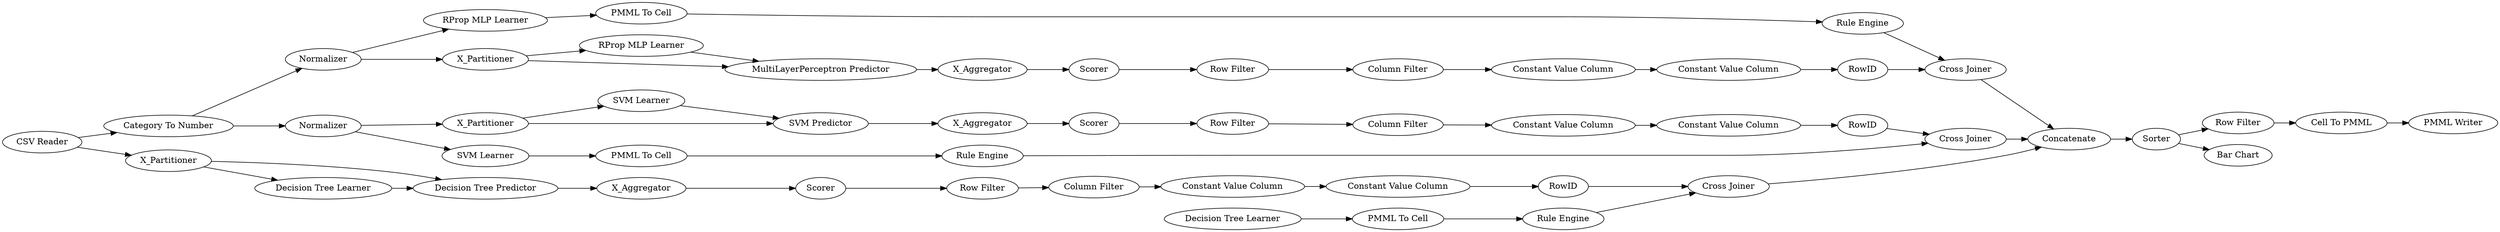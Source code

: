 digraph {
	"5913329017838576078_28" [label="PMML To Cell"]
	"7286380001585223506_293" [label=RowID]
	"-528184464504005047_60" [label="CSV Reader"]
	"7286380001585223506_292" [label="Constant Value Column"]
	"-528184464504005047_53" [label="Row Filter"]
	"6981031252520868286_38" [label="Cross Joiner"]
	"2919796807841727779_31" [label="SVM Learner"]
	"6981031252520868286_31" [label="RProp MLP Learner"]
	"7833305478470149935_293" [label=RowID]
	"5913329017838576078_39" [label=Scorer]
	"-528184464504005047_63" [label="PMML Writer"]
	"5913329017838576078_2" [label=X_Partitioner]
	"6981031252520868286_32" [label="MultiLayerPerceptron Predictor"]
	"5913329017838576078_33" [label="Decision Tree Learner"]
	"-3372768125244308229_34" [label="PMML To Cell"]
	"6981031252520868286_2" [label=X_Partitioner]
	"6981031252520868286_40" [label=Scorer]
	"7286380001585223506_9" [label="Row Filter"]
	"7833305478470149935_290" [label="Constant Value Column"]
	"-3372768125244308229_33" [label="SVM Learner"]
	"2919796807841727779_32" [label="SVM Predictor"]
	"2919796807841727779_41" [label=Scorer]
	"1677795700965127354_290" [label="Constant Value Column"]
	"6981031252520868286_39" [label=Normalizer]
	"-528184464504005047_54" [label="Cell To PMML"]
	"-528184464504005047_52" [label=Sorter]
	"1677795700965127354_292" [label="Constant Value Column"]
	"2919796807841727779_40" [label=Normalizer]
	"-8929680520427560793_34" [label="Rule Engine"]
	"6981031252520868286_7" [label=X_Aggregator]
	"2919796807841727779_39" [label="Cross Joiner"]
	"5913329017838576078_32" [label="Decision Tree Predictor"]
	"-8929680520427560793_35" [label="RProp MLP Learner"]
	"7833305478470149935_292" [label="Constant Value Column"]
	"7833305478470149935_9" [label="Row Filter"]
	"2919796807841727779_7" [label=X_Aggregator]
	"1677795700965127354_293" [label=RowID]
	"5913329017838576078_38" [label="Cross Joiner"]
	"-528184464504005047_58" [label="Category To Number"]
	"-528184464504005047_64" [label=Concatenate]
	"1677795700965127354_294" [label="Column Filter"]
	"7286380001585223506_290" [label="Constant Value Column"]
	"-528184464504005047_59" [label="Bar Chart"]
	"5913329017838576078_31" [label="Decision Tree Learner"]
	"2919796807841727779_2" [label=X_Partitioner]
	"1677795700965127354_9" [label="Row Filter"]
	"5913329017838576078_7" [label=X_Aggregator]
	"5913329017838576078_34" [label="Rule Engine"]
	"7286380001585223506_294" [label="Column Filter"]
	"-8929680520427560793_22" [label="PMML To Cell"]
	"-3372768125244308229_35" [label="Rule Engine"]
	"7833305478470149935_294" [label="Column Filter"]
	"-528184464504005047_52" -> "-528184464504005047_59"
	"7833305478470149935_9" -> "7833305478470149935_294"
	"2919796807841727779_7" -> "2919796807841727779_41"
	"2919796807841727779_39" -> "-528184464504005047_64"
	"-528184464504005047_52" -> "-528184464504005047_53"
	"6981031252520868286_40" -> "1677795700965127354_9"
	"-528184464504005047_53" -> "-528184464504005047_54"
	"5913329017838576078_34" -> "5913329017838576078_38"
	"5913329017838576078_39" -> "7833305478470149935_9"
	"7286380001585223506_290" -> "7286380001585223506_292"
	"2919796807841727779_32" -> "2919796807841727779_7"
	"7833305478470149935_292" -> "7833305478470149935_293"
	"1677795700965127354_9" -> "1677795700965127354_294"
	"-528184464504005047_60" -> "-528184464504005047_58"
	"6981031252520868286_2" -> "6981031252520868286_32"
	"-3372768125244308229_34" -> "-3372768125244308229_35"
	"6981031252520868286_39" -> "6981031252520868286_2"
	"-8929680520427560793_22" -> "-8929680520427560793_34"
	"5913329017838576078_33" -> "5913329017838576078_28"
	"2919796807841727779_2" -> "2919796807841727779_31"
	"-528184464504005047_64" -> "-528184464504005047_52"
	"7833305478470149935_294" -> "7833305478470149935_290"
	"6981031252520868286_31" -> "6981031252520868286_32"
	"1677795700965127354_293" -> "6981031252520868286_38"
	"-3372768125244308229_35" -> "2919796807841727779_39"
	"-528184464504005047_60" -> "5913329017838576078_2"
	"2919796807841727779_31" -> "2919796807841727779_32"
	"-528184464504005047_58" -> "6981031252520868286_39"
	"1677795700965127354_292" -> "1677795700965127354_293"
	"6981031252520868286_2" -> "6981031252520868286_31"
	"-8929680520427560793_35" -> "-8929680520427560793_22"
	"2919796807841727779_2" -> "2919796807841727779_32"
	"5913329017838576078_2" -> "5913329017838576078_31"
	"5913329017838576078_28" -> "5913329017838576078_34"
	"7286380001585223506_9" -> "7286380001585223506_294"
	"5913329017838576078_32" -> "5913329017838576078_7"
	"2919796807841727779_41" -> "7286380001585223506_9"
	"2919796807841727779_40" -> "2919796807841727779_2"
	"7833305478470149935_293" -> "5913329017838576078_38"
	"-8929680520427560793_34" -> "6981031252520868286_38"
	"7286380001585223506_293" -> "2919796807841727779_39"
	"7286380001585223506_294" -> "7286380001585223506_290"
	"6981031252520868286_7" -> "6981031252520868286_40"
	"7286380001585223506_292" -> "7286380001585223506_293"
	"1677795700965127354_294" -> "1677795700965127354_290"
	"6981031252520868286_32" -> "6981031252520868286_7"
	"-3372768125244308229_33" -> "-3372768125244308229_34"
	"-528184464504005047_58" -> "2919796807841727779_40"
	"-528184464504005047_54" -> "-528184464504005047_63"
	"6981031252520868286_38" -> "-528184464504005047_64"
	"2919796807841727779_40" -> "-3372768125244308229_33"
	"7833305478470149935_290" -> "7833305478470149935_292"
	"6981031252520868286_39" -> "-8929680520427560793_35"
	"5913329017838576078_38" -> "-528184464504005047_64"
	"5913329017838576078_31" -> "5913329017838576078_32"
	"1677795700965127354_290" -> "1677795700965127354_292"
	"5913329017838576078_2" -> "5913329017838576078_32"
	"5913329017838576078_7" -> "5913329017838576078_39"
	rankdir=LR
}
